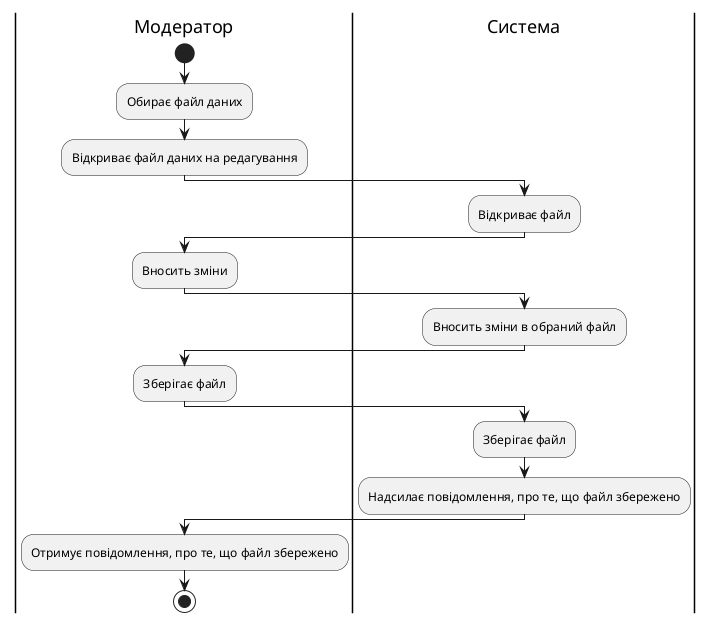 @startuml EditAction



skinparam	shadowing false
skinparam Note {
	BackgroundColor #f85658
	FontColor #ffffff
}



|Модератор|
start
:Обирає файл даних;
:Відкриває файл даних на редагування;

|Система|
:Відкриває файл;

|Модератор|
:Вносить зміни;

|Система|
:Вносить зміни в обраний файл;

|Модератор|
:Зберігає файл;

|Система|
:Зберігає файл;
:Надсилає повідомлення, про те, що файл збережено;

|Модератор|
:Отримує повідомлення, про те, що файл збережено;



stop;
@enduml
